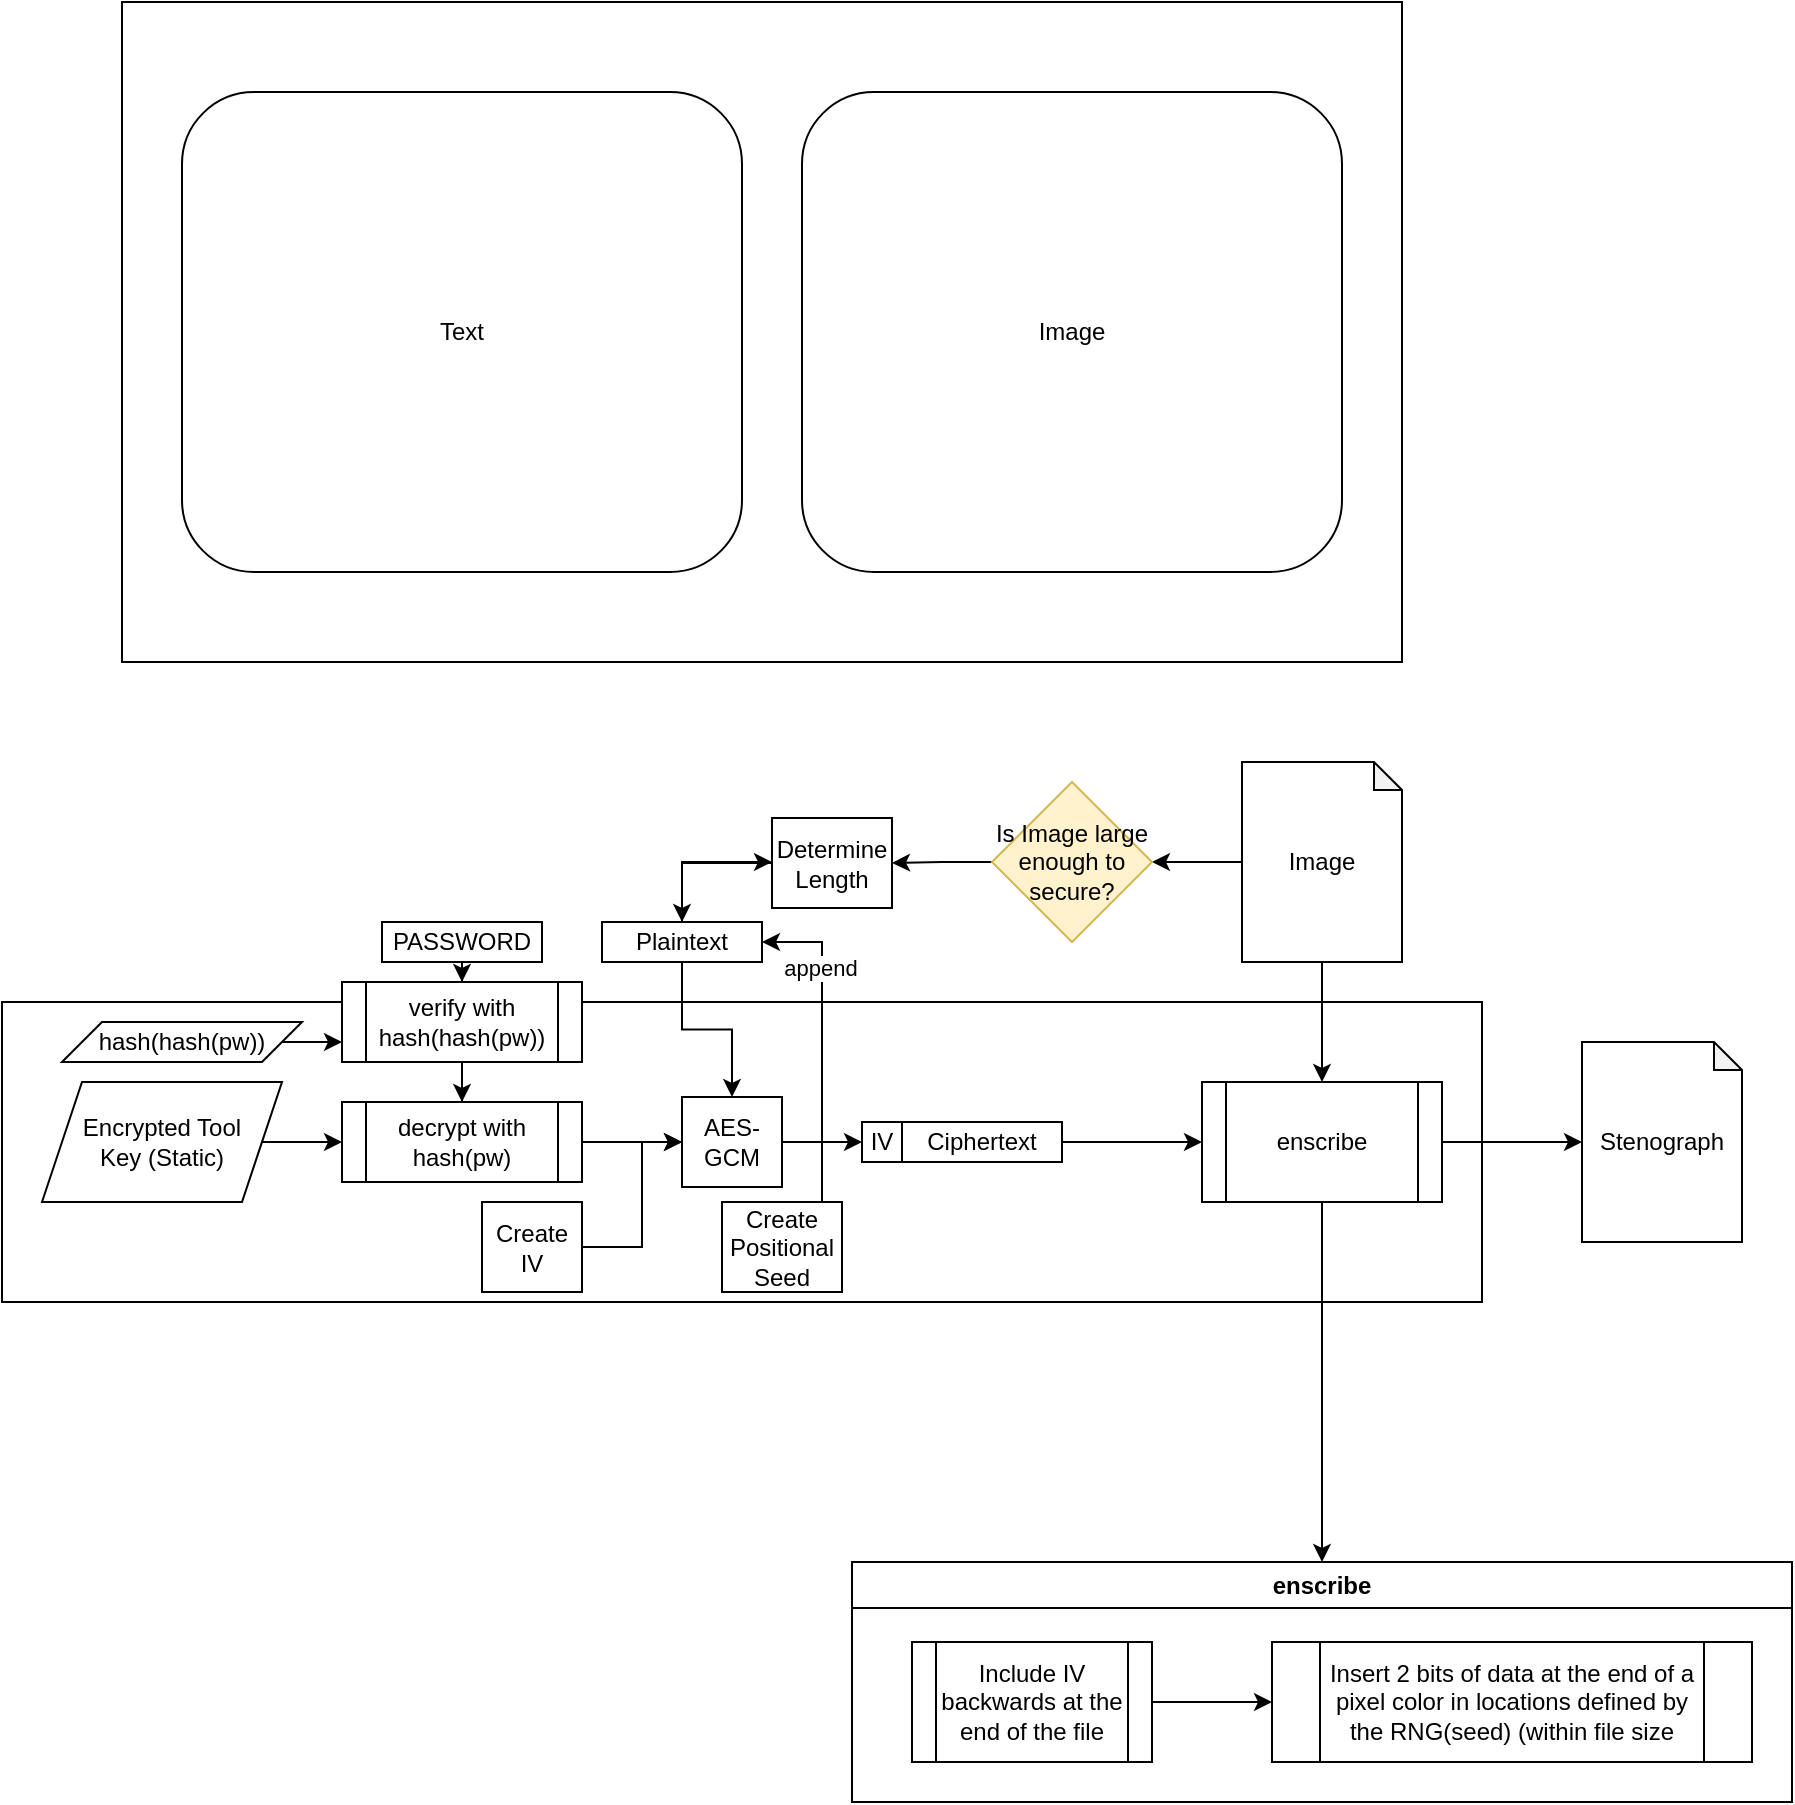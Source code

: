 <mxfile version="24.5.3" type="device">
  <diagram name="Page-1" id="m-adBCJk26NGs1K-wwEV">
    <mxGraphModel dx="2899" dy="1223" grid="1" gridSize="10" guides="1" tooltips="1" connect="1" arrows="1" fold="1" page="1" pageScale="1" pageWidth="850" pageHeight="1100" math="0" shadow="0">
      <root>
        <mxCell id="0" />
        <mxCell id="1" parent="0" />
        <mxCell id="39MNdJSc1lQd8kLLhq9t-3" value="" style="rounded=0;whiteSpace=wrap;html=1;" vertex="1" parent="1">
          <mxGeometry x="40" y="120" width="640" height="330" as="geometry" />
        </mxCell>
        <mxCell id="39MNdJSc1lQd8kLLhq9t-4" value="Image" style="rounded=1;whiteSpace=wrap;html=1;" vertex="1" parent="1">
          <mxGeometry x="380" y="165" width="270" height="240" as="geometry" />
        </mxCell>
        <mxCell id="39MNdJSc1lQd8kLLhq9t-5" value="Text" style="rounded=1;whiteSpace=wrap;html=1;" vertex="1" parent="1">
          <mxGeometry x="70" y="165" width="280" height="240" as="geometry" />
        </mxCell>
        <mxCell id="39MNdJSc1lQd8kLLhq9t-6" value="" style="rounded=0;whiteSpace=wrap;html=1;" vertex="1" parent="1">
          <mxGeometry x="-20" y="620" width="740" height="150" as="geometry" />
        </mxCell>
        <mxCell id="39MNdJSc1lQd8kLLhq9t-13" style="edgeStyle=orthogonalEdgeStyle;rounded=0;orthogonalLoop=1;jettySize=auto;html=1;" edge="1" parent="1" source="39MNdJSc1lQd8kLLhq9t-34" target="39MNdJSc1lQd8kLLhq9t-12">
          <mxGeometry relative="1" as="geometry" />
        </mxCell>
        <mxCell id="39MNdJSc1lQd8kLLhq9t-7" value="Encrypted Tool&lt;div&gt;Key (Static)&lt;/div&gt;" style="shape=parallelogram;perimeter=parallelogramPerimeter;whiteSpace=wrap;html=1;fixedSize=1;" vertex="1" parent="1">
          <mxGeometry y="660" width="120" height="60" as="geometry" />
        </mxCell>
        <mxCell id="39MNdJSc1lQd8kLLhq9t-14" style="edgeStyle=orthogonalEdgeStyle;rounded=0;orthogonalLoop=1;jettySize=auto;html=1;exitX=1;exitY=0.5;exitDx=0;exitDy=0;" edge="1" parent="1" source="39MNdJSc1lQd8kLLhq9t-11" target="39MNdJSc1lQd8kLLhq9t-12">
          <mxGeometry relative="1" as="geometry">
            <Array as="points">
              <mxPoint x="300" y="743" />
              <mxPoint x="300" y="690" />
            </Array>
          </mxGeometry>
        </mxCell>
        <mxCell id="39MNdJSc1lQd8kLLhq9t-11" value="Create&lt;div&gt;IV&lt;/div&gt;" style="rounded=0;whiteSpace=wrap;html=1;" vertex="1" parent="1">
          <mxGeometry x="220" y="720" width="50" height="45" as="geometry" />
        </mxCell>
        <mxCell id="39MNdJSc1lQd8kLLhq9t-23" style="edgeStyle=orthogonalEdgeStyle;rounded=0;orthogonalLoop=1;jettySize=auto;html=1;" edge="1" parent="1" source="39MNdJSc1lQd8kLLhq9t-12" target="39MNdJSc1lQd8kLLhq9t-21">
          <mxGeometry relative="1" as="geometry" />
        </mxCell>
        <mxCell id="39MNdJSc1lQd8kLLhq9t-12" value="AES-GCM" style="rounded=0;whiteSpace=wrap;html=1;" vertex="1" parent="1">
          <mxGeometry x="320" y="667.5" width="50" height="45" as="geometry" />
        </mxCell>
        <mxCell id="39MNdJSc1lQd8kLLhq9t-25" style="edgeStyle=orthogonalEdgeStyle;rounded=0;orthogonalLoop=1;jettySize=auto;html=1;" edge="1" parent="1" source="39MNdJSc1lQd8kLLhq9t-15" target="39MNdJSc1lQd8kLLhq9t-24">
          <mxGeometry relative="1" as="geometry" />
        </mxCell>
        <mxCell id="39MNdJSc1lQd8kLLhq9t-55" style="edgeStyle=orthogonalEdgeStyle;rounded=0;orthogonalLoop=1;jettySize=auto;html=1;" edge="1" parent="1" source="39MNdJSc1lQd8kLLhq9t-56" target="39MNdJSc1lQd8kLLhq9t-48">
          <mxGeometry relative="1" as="geometry" />
        </mxCell>
        <mxCell id="39MNdJSc1lQd8kLLhq9t-15" value="Image" style="shape=note;whiteSpace=wrap;html=1;backgroundOutline=1;darkOpacity=0.05;size=14;" vertex="1" parent="1">
          <mxGeometry x="600" y="500" width="80" height="100" as="geometry" />
        </mxCell>
        <mxCell id="39MNdJSc1lQd8kLLhq9t-19" style="edgeStyle=orthogonalEdgeStyle;rounded=0;orthogonalLoop=1;jettySize=auto;html=1;" edge="1" parent="1" source="39MNdJSc1lQd8kLLhq9t-18" target="39MNdJSc1lQd8kLLhq9t-12">
          <mxGeometry relative="1" as="geometry" />
        </mxCell>
        <mxCell id="39MNdJSc1lQd8kLLhq9t-52" style="edgeStyle=orthogonalEdgeStyle;rounded=0;orthogonalLoop=1;jettySize=auto;html=1;" edge="1" parent="1" source="39MNdJSc1lQd8kLLhq9t-18" target="39MNdJSc1lQd8kLLhq9t-48">
          <mxGeometry relative="1" as="geometry">
            <Array as="points">
              <mxPoint x="320" y="550" />
            </Array>
          </mxGeometry>
        </mxCell>
        <mxCell id="39MNdJSc1lQd8kLLhq9t-18" value="Plaintext" style="rounded=0;whiteSpace=wrap;html=1;" vertex="1" parent="1">
          <mxGeometry x="280" y="580" width="80" height="20" as="geometry" />
        </mxCell>
        <mxCell id="39MNdJSc1lQd8kLLhq9t-22" value="" style="group" vertex="1" connectable="0" parent="1">
          <mxGeometry x="410" y="680" width="100" height="20" as="geometry" />
        </mxCell>
        <mxCell id="39MNdJSc1lQd8kLLhq9t-20" value="Ciphertext" style="rounded=0;whiteSpace=wrap;html=1;" vertex="1" parent="39MNdJSc1lQd8kLLhq9t-22">
          <mxGeometry x="20" width="80" height="20" as="geometry" />
        </mxCell>
        <mxCell id="39MNdJSc1lQd8kLLhq9t-21" value="IV" style="rounded=0;whiteSpace=wrap;html=1;" vertex="1" parent="39MNdJSc1lQd8kLLhq9t-22">
          <mxGeometry width="20" height="20" as="geometry" />
        </mxCell>
        <mxCell id="39MNdJSc1lQd8kLLhq9t-28" style="edgeStyle=orthogonalEdgeStyle;rounded=0;orthogonalLoop=1;jettySize=auto;html=1;" edge="1" parent="1" source="39MNdJSc1lQd8kLLhq9t-24" target="39MNdJSc1lQd8kLLhq9t-27">
          <mxGeometry relative="1" as="geometry" />
        </mxCell>
        <mxCell id="39MNdJSc1lQd8kLLhq9t-29" style="edgeStyle=orthogonalEdgeStyle;rounded=0;orthogonalLoop=1;jettySize=auto;html=1;" edge="1" parent="1" source="39MNdJSc1lQd8kLLhq9t-24" target="39MNdJSc1lQd8kLLhq9t-58">
          <mxGeometry relative="1" as="geometry">
            <mxPoint x="555" y="900" as="targetPoint" />
            <Array as="points" />
          </mxGeometry>
        </mxCell>
        <mxCell id="39MNdJSc1lQd8kLLhq9t-24" value="enscribe" style="shape=process;whiteSpace=wrap;html=1;backgroundOutline=1;" vertex="1" parent="1">
          <mxGeometry x="580" y="660" width="120" height="60" as="geometry" />
        </mxCell>
        <mxCell id="39MNdJSc1lQd8kLLhq9t-26" style="edgeStyle=orthogonalEdgeStyle;rounded=0;orthogonalLoop=1;jettySize=auto;html=1;" edge="1" parent="1" source="39MNdJSc1lQd8kLLhq9t-20" target="39MNdJSc1lQd8kLLhq9t-24">
          <mxGeometry relative="1" as="geometry" />
        </mxCell>
        <mxCell id="39MNdJSc1lQd8kLLhq9t-27" value="Stenograph" style="shape=note;whiteSpace=wrap;html=1;backgroundOutline=1;darkOpacity=0.05;size=14;" vertex="1" parent="1">
          <mxGeometry x="770" y="640" width="80" height="100" as="geometry" />
        </mxCell>
        <mxCell id="39MNdJSc1lQd8kLLhq9t-41" style="edgeStyle=orthogonalEdgeStyle;rounded=0;orthogonalLoop=1;jettySize=auto;html=1;" edge="1" parent="1" source="39MNdJSc1lQd8kLLhq9t-33" target="39MNdJSc1lQd8kLLhq9t-37">
          <mxGeometry relative="1" as="geometry" />
        </mxCell>
        <mxCell id="39MNdJSc1lQd8kLLhq9t-33" value="PASSWORD" style="rounded=0;whiteSpace=wrap;html=1;" vertex="1" parent="1">
          <mxGeometry x="170" y="580" width="80" height="20" as="geometry" />
        </mxCell>
        <mxCell id="39MNdJSc1lQd8kLLhq9t-35" value="" style="edgeStyle=orthogonalEdgeStyle;rounded=0;orthogonalLoop=1;jettySize=auto;html=1;" edge="1" parent="1" source="39MNdJSc1lQd8kLLhq9t-7" target="39MNdJSc1lQd8kLLhq9t-34">
          <mxGeometry relative="1" as="geometry">
            <mxPoint x="110" y="690" as="sourcePoint" />
            <mxPoint x="320" y="690" as="targetPoint" />
          </mxGeometry>
        </mxCell>
        <mxCell id="39MNdJSc1lQd8kLLhq9t-34" value="decrypt with hash(pw)&lt;span style=&quot;color: rgba(0, 0, 0, 0); font-family: monospace; font-size: 0px; text-align: start; text-wrap: nowrap;&quot;&gt;%3CmxGraphModel%3E%3Croot%3E%3CmxCell%20id%3D%220%22%2F%3E%3CmxCell%20id%3D%221%22%20parent%3D%220%22%2F%3E%3CmxCell%20id%3D%222%22%20value%3D%22Plaintext%22%20style%3D%22rounded%3D0%3BwhiteSpace%3Dwrap%3Bhtml%3D1%3B%22%20vertex%3D%221%22%20parent%3D%221%22%3E%3CmxGeometry%20x%3D%22280%22%20y%3D%22580%22%20width%3D%2280%22%20height%3D%2220%22%20as%3D%22geometry%22%2F%3E%3C%2FmxCell%3E%3C%2Froot%3E%3C%2FmxGraphModel%3E hash(&lt;/span&gt;" style="shape=process;whiteSpace=wrap;html=1;backgroundOutline=1;" vertex="1" parent="1">
          <mxGeometry x="150" y="670" width="120" height="40" as="geometry" />
        </mxCell>
        <mxCell id="39MNdJSc1lQd8kLLhq9t-43" style="edgeStyle=orthogonalEdgeStyle;rounded=0;orthogonalLoop=1;jettySize=auto;html=1;" edge="1" parent="1" source="39MNdJSc1lQd8kLLhq9t-37" target="39MNdJSc1lQd8kLLhq9t-34">
          <mxGeometry relative="1" as="geometry" />
        </mxCell>
        <mxCell id="39MNdJSc1lQd8kLLhq9t-37" value="verify with hash(hash(pw))" style="shape=process;whiteSpace=wrap;html=1;backgroundOutline=1;" vertex="1" parent="1">
          <mxGeometry x="150" y="610" width="120" height="40" as="geometry" />
        </mxCell>
        <mxCell id="39MNdJSc1lQd8kLLhq9t-44" value="" style="edgeStyle=orthogonalEdgeStyle;rounded=0;orthogonalLoop=1;jettySize=auto;html=1;" edge="1" parent="1" source="39MNdJSc1lQd8kLLhq9t-39" target="39MNdJSc1lQd8kLLhq9t-37">
          <mxGeometry relative="1" as="geometry">
            <Array as="points">
              <mxPoint x="140" y="640" />
              <mxPoint x="140" y="640" />
            </Array>
          </mxGeometry>
        </mxCell>
        <mxCell id="39MNdJSc1lQd8kLLhq9t-39" value="hash(hash(pw))" style="shape=parallelogram;perimeter=parallelogramPerimeter;whiteSpace=wrap;html=1;fixedSize=1;" vertex="1" parent="1">
          <mxGeometry x="10" y="630" width="120" height="20" as="geometry" />
        </mxCell>
        <mxCell id="39MNdJSc1lQd8kLLhq9t-46" style="edgeStyle=orthogonalEdgeStyle;rounded=0;orthogonalLoop=1;jettySize=auto;html=1;" edge="1" parent="1" source="39MNdJSc1lQd8kLLhq9t-45" target="39MNdJSc1lQd8kLLhq9t-18">
          <mxGeometry relative="1" as="geometry">
            <Array as="points">
              <mxPoint x="390" y="590" />
            </Array>
          </mxGeometry>
        </mxCell>
        <mxCell id="39MNdJSc1lQd8kLLhq9t-47" value="append" style="edgeLabel;html=1;align=center;verticalAlign=middle;resizable=0;points=[];" vertex="1" connectable="0" parent="39MNdJSc1lQd8kLLhq9t-46">
          <mxGeometry x="0.463" y="1" relative="1" as="geometry">
            <mxPoint as="offset" />
          </mxGeometry>
        </mxCell>
        <mxCell id="39MNdJSc1lQd8kLLhq9t-45" value="Create&lt;div&gt;Positional&lt;/div&gt;&lt;div&gt;Seed&lt;/div&gt;" style="rounded=0;whiteSpace=wrap;html=1;" vertex="1" parent="1">
          <mxGeometry x="340" y="720" width="60" height="45" as="geometry" />
        </mxCell>
        <mxCell id="39MNdJSc1lQd8kLLhq9t-50" style="edgeStyle=orthogonalEdgeStyle;rounded=0;orthogonalLoop=1;jettySize=auto;html=1;" edge="1" parent="1" source="39MNdJSc1lQd8kLLhq9t-48" target="39MNdJSc1lQd8kLLhq9t-18">
          <mxGeometry relative="1" as="geometry" />
        </mxCell>
        <mxCell id="39MNdJSc1lQd8kLLhq9t-48" value="Determine Length" style="rounded=0;whiteSpace=wrap;html=1;" vertex="1" parent="1">
          <mxGeometry x="365" y="528" width="60" height="45" as="geometry" />
        </mxCell>
        <mxCell id="39MNdJSc1lQd8kLLhq9t-57" value="" style="edgeStyle=orthogonalEdgeStyle;rounded=0;orthogonalLoop=1;jettySize=auto;html=1;" edge="1" parent="1" source="39MNdJSc1lQd8kLLhq9t-15" target="39MNdJSc1lQd8kLLhq9t-56">
          <mxGeometry relative="1" as="geometry">
            <mxPoint x="600" y="550" as="sourcePoint" />
            <mxPoint x="425" y="550" as="targetPoint" />
          </mxGeometry>
        </mxCell>
        <mxCell id="39MNdJSc1lQd8kLLhq9t-56" value="Is Image large enough to secure?" style="rhombus;whiteSpace=wrap;html=1;fillColor=#fff2cc;strokeColor=#d6b656;" vertex="1" parent="1">
          <mxGeometry x="475" y="510" width="80" height="80" as="geometry" />
        </mxCell>
        <mxCell id="39MNdJSc1lQd8kLLhq9t-58" value="enscribe" style="swimlane;whiteSpace=wrap;html=1;" vertex="1" parent="1">
          <mxGeometry x="405" y="900" width="470" height="120" as="geometry" />
        </mxCell>
        <mxCell id="39MNdJSc1lQd8kLLhq9t-32" value="Insert 2 bits of data at the end of a pixel color in locations defined by the RNG(seed) (within file size" style="shape=process;whiteSpace=wrap;html=1;backgroundOutline=1;" vertex="1" parent="39MNdJSc1lQd8kLLhq9t-58">
          <mxGeometry x="210" y="40" width="240" height="60" as="geometry" />
        </mxCell>
        <mxCell id="39MNdJSc1lQd8kLLhq9t-53" value="Include IV backwards at the end of the file" style="shape=process;whiteSpace=wrap;html=1;backgroundOutline=1;" vertex="1" parent="39MNdJSc1lQd8kLLhq9t-58">
          <mxGeometry x="30" y="40" width="120" height="60" as="geometry" />
        </mxCell>
        <mxCell id="39MNdJSc1lQd8kLLhq9t-54" style="edgeStyle=orthogonalEdgeStyle;rounded=0;orthogonalLoop=1;jettySize=auto;html=1;" edge="1" parent="39MNdJSc1lQd8kLLhq9t-58" source="39MNdJSc1lQd8kLLhq9t-53" target="39MNdJSc1lQd8kLLhq9t-32">
          <mxGeometry relative="1" as="geometry" />
        </mxCell>
      </root>
    </mxGraphModel>
  </diagram>
</mxfile>
